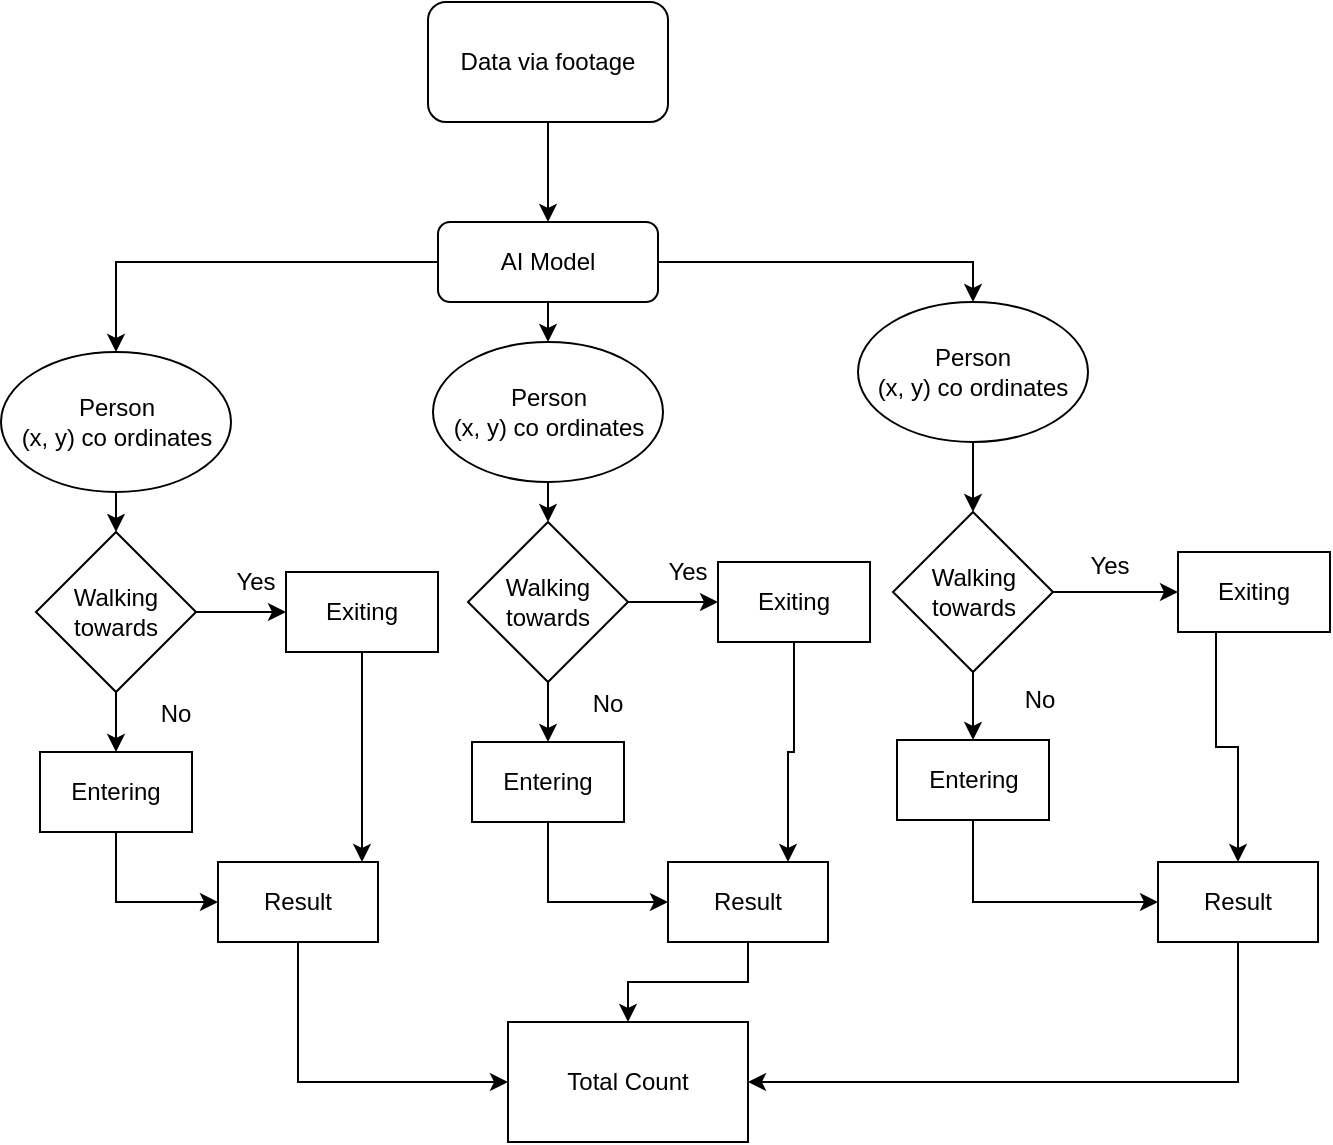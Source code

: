 <mxfile version="20.2.2" type="device"><diagram id="C5RBs43oDa-KdzZeNtuy" name="Page-1"><mxGraphModel dx="1033" dy="621" grid="1" gridSize="10" guides="1" tooltips="1" connect="1" arrows="1" fold="1" page="1" pageScale="1" pageWidth="827" pageHeight="1169" math="0" shadow="0"><root><mxCell id="WIyWlLk6GJQsqaUBKTNV-0"/><mxCell id="WIyWlLk6GJQsqaUBKTNV-1" parent="WIyWlLk6GJQsqaUBKTNV-0"/><mxCell id="ksBCdfJvMBdYqsxYiP4J-6" style="edgeStyle=orthogonalEdgeStyle;rounded=0;orthogonalLoop=1;jettySize=auto;html=1;exitX=0.5;exitY=1;exitDx=0;exitDy=0;entryX=0.5;entryY=0;entryDx=0;entryDy=0;" edge="1" parent="WIyWlLk6GJQsqaUBKTNV-1" source="WIyWlLk6GJQsqaUBKTNV-3" target="ksBCdfJvMBdYqsxYiP4J-3"><mxGeometry relative="1" as="geometry"/></mxCell><mxCell id="ksBCdfJvMBdYqsxYiP4J-53" style="edgeStyle=orthogonalEdgeStyle;rounded=0;orthogonalLoop=1;jettySize=auto;html=1;exitX=0;exitY=0.5;exitDx=0;exitDy=0;entryX=0.5;entryY=0;entryDx=0;entryDy=0;" edge="1" parent="WIyWlLk6GJQsqaUBKTNV-1" source="WIyWlLk6GJQsqaUBKTNV-3" target="ksBCdfJvMBdYqsxYiP4J-27"><mxGeometry relative="1" as="geometry"/></mxCell><mxCell id="ksBCdfJvMBdYqsxYiP4J-55" style="edgeStyle=orthogonalEdgeStyle;rounded=0;orthogonalLoop=1;jettySize=auto;html=1;exitX=1;exitY=0.5;exitDx=0;exitDy=0;entryX=0.5;entryY=0;entryDx=0;entryDy=0;" edge="1" parent="WIyWlLk6GJQsqaUBKTNV-1" source="WIyWlLk6GJQsqaUBKTNV-3" target="ksBCdfJvMBdYqsxYiP4J-18"><mxGeometry relative="1" as="geometry"/></mxCell><mxCell id="WIyWlLk6GJQsqaUBKTNV-3" value="AI Model" style="rounded=1;whiteSpace=wrap;html=1;fontSize=12;glass=0;strokeWidth=1;shadow=0;" parent="WIyWlLk6GJQsqaUBKTNV-1" vertex="1"><mxGeometry x="330" y="190" width="110" height="40" as="geometry"/></mxCell><mxCell id="ksBCdfJvMBdYqsxYiP4J-1" style="edgeStyle=orthogonalEdgeStyle;rounded=0;orthogonalLoop=1;jettySize=auto;html=1;entryX=0.5;entryY=0;entryDx=0;entryDy=0;" edge="1" parent="WIyWlLk6GJQsqaUBKTNV-1" source="ksBCdfJvMBdYqsxYiP4J-0" target="WIyWlLk6GJQsqaUBKTNV-3"><mxGeometry relative="1" as="geometry"/></mxCell><mxCell id="ksBCdfJvMBdYqsxYiP4J-0" value="Data via footage" style="rounded=1;whiteSpace=wrap;html=1;" vertex="1" parent="WIyWlLk6GJQsqaUBKTNV-1"><mxGeometry x="325" y="80" width="120" height="60" as="geometry"/></mxCell><mxCell id="ksBCdfJvMBdYqsxYiP4J-11" style="edgeStyle=orthogonalEdgeStyle;rounded=0;orthogonalLoop=1;jettySize=auto;html=1;exitX=0.5;exitY=1;exitDx=0;exitDy=0;entryX=0.5;entryY=0;entryDx=0;entryDy=0;" edge="1" parent="WIyWlLk6GJQsqaUBKTNV-1" source="ksBCdfJvMBdYqsxYiP4J-3" target="ksBCdfJvMBdYqsxYiP4J-9"><mxGeometry relative="1" as="geometry"/></mxCell><mxCell id="ksBCdfJvMBdYqsxYiP4J-3" value="Person&lt;br&gt;(x, y) co ordinates" style="ellipse;whiteSpace=wrap;html=1;" vertex="1" parent="WIyWlLk6GJQsqaUBKTNV-1"><mxGeometry x="327.5" y="250" width="115" height="70" as="geometry"/></mxCell><mxCell id="ksBCdfJvMBdYqsxYiP4J-12" style="edgeStyle=orthogonalEdgeStyle;rounded=0;orthogonalLoop=1;jettySize=auto;html=1;exitX=1;exitY=0.5;exitDx=0;exitDy=0;entryX=0;entryY=0.5;entryDx=0;entryDy=0;" edge="1" parent="WIyWlLk6GJQsqaUBKTNV-1" source="ksBCdfJvMBdYqsxYiP4J-9" target="ksBCdfJvMBdYqsxYiP4J-10"><mxGeometry relative="1" as="geometry"/></mxCell><mxCell id="ksBCdfJvMBdYqsxYiP4J-14" style="edgeStyle=orthogonalEdgeStyle;rounded=0;orthogonalLoop=1;jettySize=auto;html=1;exitX=0.5;exitY=1;exitDx=0;exitDy=0;entryX=0.5;entryY=0;entryDx=0;entryDy=0;" edge="1" parent="WIyWlLk6GJQsqaUBKTNV-1" source="ksBCdfJvMBdYqsxYiP4J-9" target="ksBCdfJvMBdYqsxYiP4J-13"><mxGeometry relative="1" as="geometry"/></mxCell><mxCell id="ksBCdfJvMBdYqsxYiP4J-9" value="Walking towards" style="rhombus;whiteSpace=wrap;html=1;" vertex="1" parent="WIyWlLk6GJQsqaUBKTNV-1"><mxGeometry x="345" y="340" width="80" height="80" as="geometry"/></mxCell><mxCell id="ksBCdfJvMBdYqsxYiP4J-47" style="edgeStyle=orthogonalEdgeStyle;rounded=0;orthogonalLoop=1;jettySize=auto;html=1;exitX=0.5;exitY=1;exitDx=0;exitDy=0;entryX=0.75;entryY=0;entryDx=0;entryDy=0;" edge="1" parent="WIyWlLk6GJQsqaUBKTNV-1" source="ksBCdfJvMBdYqsxYiP4J-10" target="ksBCdfJvMBdYqsxYiP4J-42"><mxGeometry relative="1" as="geometry"/></mxCell><mxCell id="ksBCdfJvMBdYqsxYiP4J-10" value="Exiting" style="rounded=0;whiteSpace=wrap;html=1;" vertex="1" parent="WIyWlLk6GJQsqaUBKTNV-1"><mxGeometry x="470" y="360" width="76" height="40" as="geometry"/></mxCell><mxCell id="ksBCdfJvMBdYqsxYiP4J-46" style="edgeStyle=orthogonalEdgeStyle;rounded=0;orthogonalLoop=1;jettySize=auto;html=1;exitX=0.5;exitY=1;exitDx=0;exitDy=0;entryX=0;entryY=0.5;entryDx=0;entryDy=0;" edge="1" parent="WIyWlLk6GJQsqaUBKTNV-1" source="ksBCdfJvMBdYqsxYiP4J-13" target="ksBCdfJvMBdYqsxYiP4J-42"><mxGeometry relative="1" as="geometry"/></mxCell><mxCell id="ksBCdfJvMBdYqsxYiP4J-13" value="Entering" style="rounded=0;whiteSpace=wrap;html=1;" vertex="1" parent="WIyWlLk6GJQsqaUBKTNV-1"><mxGeometry x="347" y="450" width="76" height="40" as="geometry"/></mxCell><mxCell id="ksBCdfJvMBdYqsxYiP4J-15" value="Yes" style="text;html=1;strokeColor=none;fillColor=none;align=center;verticalAlign=middle;whiteSpace=wrap;rounded=0;" vertex="1" parent="WIyWlLk6GJQsqaUBKTNV-1"><mxGeometry x="425" y="350" width="60" height="30" as="geometry"/></mxCell><mxCell id="ksBCdfJvMBdYqsxYiP4J-16" value="No" style="text;html=1;strokeColor=none;fillColor=none;align=center;verticalAlign=middle;whiteSpace=wrap;rounded=0;" vertex="1" parent="WIyWlLk6GJQsqaUBKTNV-1"><mxGeometry x="385" y="416" width="60" height="30" as="geometry"/></mxCell><mxCell id="ksBCdfJvMBdYqsxYiP4J-17" style="edgeStyle=orthogonalEdgeStyle;rounded=0;orthogonalLoop=1;jettySize=auto;html=1;exitX=0.5;exitY=1;exitDx=0;exitDy=0;entryX=0.5;entryY=0;entryDx=0;entryDy=0;" edge="1" source="ksBCdfJvMBdYqsxYiP4J-18" target="ksBCdfJvMBdYqsxYiP4J-21" parent="WIyWlLk6GJQsqaUBKTNV-1"><mxGeometry relative="1" as="geometry"/></mxCell><mxCell id="ksBCdfJvMBdYqsxYiP4J-18" value="Person&lt;br&gt;(x, y) co ordinates" style="ellipse;whiteSpace=wrap;html=1;" vertex="1" parent="WIyWlLk6GJQsqaUBKTNV-1"><mxGeometry x="540" y="230" width="115" height="70" as="geometry"/></mxCell><mxCell id="ksBCdfJvMBdYqsxYiP4J-19" style="edgeStyle=orthogonalEdgeStyle;rounded=0;orthogonalLoop=1;jettySize=auto;html=1;exitX=1;exitY=0.5;exitDx=0;exitDy=0;entryX=0;entryY=0.5;entryDx=0;entryDy=0;" edge="1" source="ksBCdfJvMBdYqsxYiP4J-21" target="ksBCdfJvMBdYqsxYiP4J-22" parent="WIyWlLk6GJQsqaUBKTNV-1"><mxGeometry relative="1" as="geometry"/></mxCell><mxCell id="ksBCdfJvMBdYqsxYiP4J-20" style="edgeStyle=orthogonalEdgeStyle;rounded=0;orthogonalLoop=1;jettySize=auto;html=1;exitX=0.5;exitY=1;exitDx=0;exitDy=0;entryX=0.5;entryY=0;entryDx=0;entryDy=0;" edge="1" source="ksBCdfJvMBdYqsxYiP4J-21" target="ksBCdfJvMBdYqsxYiP4J-23" parent="WIyWlLk6GJQsqaUBKTNV-1"><mxGeometry relative="1" as="geometry"/></mxCell><mxCell id="ksBCdfJvMBdYqsxYiP4J-21" value="Walking towards" style="rhombus;whiteSpace=wrap;html=1;" vertex="1" parent="WIyWlLk6GJQsqaUBKTNV-1"><mxGeometry x="557.5" y="335" width="80" height="80" as="geometry"/></mxCell><mxCell id="ksBCdfJvMBdYqsxYiP4J-49" style="edgeStyle=orthogonalEdgeStyle;rounded=0;orthogonalLoop=1;jettySize=auto;html=1;exitX=0.25;exitY=1;exitDx=0;exitDy=0;" edge="1" parent="WIyWlLk6GJQsqaUBKTNV-1" source="ksBCdfJvMBdYqsxYiP4J-22" target="ksBCdfJvMBdYqsxYiP4J-43"><mxGeometry relative="1" as="geometry"/></mxCell><mxCell id="ksBCdfJvMBdYqsxYiP4J-22" value="Exiting" style="rounded=0;whiteSpace=wrap;html=1;" vertex="1" parent="WIyWlLk6GJQsqaUBKTNV-1"><mxGeometry x="700" y="355" width="76" height="40" as="geometry"/></mxCell><mxCell id="ksBCdfJvMBdYqsxYiP4J-48" style="edgeStyle=orthogonalEdgeStyle;rounded=0;orthogonalLoop=1;jettySize=auto;html=1;exitX=0.5;exitY=1;exitDx=0;exitDy=0;entryX=0;entryY=0.5;entryDx=0;entryDy=0;" edge="1" parent="WIyWlLk6GJQsqaUBKTNV-1" source="ksBCdfJvMBdYqsxYiP4J-23" target="ksBCdfJvMBdYqsxYiP4J-43"><mxGeometry relative="1" as="geometry"/></mxCell><mxCell id="ksBCdfJvMBdYqsxYiP4J-23" value="Entering" style="rounded=0;whiteSpace=wrap;html=1;" vertex="1" parent="WIyWlLk6GJQsqaUBKTNV-1"><mxGeometry x="559.5" y="449" width="76" height="40" as="geometry"/></mxCell><mxCell id="ksBCdfJvMBdYqsxYiP4J-24" value="Yes" style="text;html=1;strokeColor=none;fillColor=none;align=center;verticalAlign=middle;whiteSpace=wrap;rounded=0;" vertex="1" parent="WIyWlLk6GJQsqaUBKTNV-1"><mxGeometry x="635.5" y="347" width="60" height="30" as="geometry"/></mxCell><mxCell id="ksBCdfJvMBdYqsxYiP4J-25" value="No" style="text;html=1;strokeColor=none;fillColor=none;align=center;verticalAlign=middle;whiteSpace=wrap;rounded=0;" vertex="1" parent="WIyWlLk6GJQsqaUBKTNV-1"><mxGeometry x="601" y="414" width="60" height="30" as="geometry"/></mxCell><mxCell id="ksBCdfJvMBdYqsxYiP4J-26" style="edgeStyle=orthogonalEdgeStyle;rounded=0;orthogonalLoop=1;jettySize=auto;html=1;exitX=0.5;exitY=1;exitDx=0;exitDy=0;entryX=0.5;entryY=0;entryDx=0;entryDy=0;" edge="1" source="ksBCdfJvMBdYqsxYiP4J-27" target="ksBCdfJvMBdYqsxYiP4J-30" parent="WIyWlLk6GJQsqaUBKTNV-1"><mxGeometry relative="1" as="geometry"/></mxCell><mxCell id="ksBCdfJvMBdYqsxYiP4J-27" value="Person&lt;br&gt;(x, y) co ordinates" style="ellipse;whiteSpace=wrap;html=1;" vertex="1" parent="WIyWlLk6GJQsqaUBKTNV-1"><mxGeometry x="111.5" y="255" width="115" height="70" as="geometry"/></mxCell><mxCell id="ksBCdfJvMBdYqsxYiP4J-28" style="edgeStyle=orthogonalEdgeStyle;rounded=0;orthogonalLoop=1;jettySize=auto;html=1;exitX=1;exitY=0.5;exitDx=0;exitDy=0;entryX=0;entryY=0.5;entryDx=0;entryDy=0;" edge="1" source="ksBCdfJvMBdYqsxYiP4J-30" target="ksBCdfJvMBdYqsxYiP4J-31" parent="WIyWlLk6GJQsqaUBKTNV-1"><mxGeometry relative="1" as="geometry"/></mxCell><mxCell id="ksBCdfJvMBdYqsxYiP4J-29" style="edgeStyle=orthogonalEdgeStyle;rounded=0;orthogonalLoop=1;jettySize=auto;html=1;exitX=0.5;exitY=1;exitDx=0;exitDy=0;entryX=0.5;entryY=0;entryDx=0;entryDy=0;" edge="1" source="ksBCdfJvMBdYqsxYiP4J-30" target="ksBCdfJvMBdYqsxYiP4J-32" parent="WIyWlLk6GJQsqaUBKTNV-1"><mxGeometry relative="1" as="geometry"/></mxCell><mxCell id="ksBCdfJvMBdYqsxYiP4J-30" value="Walking towards" style="rhombus;whiteSpace=wrap;html=1;" vertex="1" parent="WIyWlLk6GJQsqaUBKTNV-1"><mxGeometry x="129" y="345" width="80" height="80" as="geometry"/></mxCell><mxCell id="ksBCdfJvMBdYqsxYiP4J-45" style="edgeStyle=orthogonalEdgeStyle;rounded=0;orthogonalLoop=1;jettySize=auto;html=1;exitX=0.5;exitY=1;exitDx=0;exitDy=0;entryX=0.9;entryY=0;entryDx=0;entryDy=0;entryPerimeter=0;" edge="1" parent="WIyWlLk6GJQsqaUBKTNV-1" source="ksBCdfJvMBdYqsxYiP4J-31" target="ksBCdfJvMBdYqsxYiP4J-41"><mxGeometry relative="1" as="geometry"/></mxCell><mxCell id="ksBCdfJvMBdYqsxYiP4J-31" value="Exiting" style="rounded=0;whiteSpace=wrap;html=1;" vertex="1" parent="WIyWlLk6GJQsqaUBKTNV-1"><mxGeometry x="254" y="365" width="76" height="40" as="geometry"/></mxCell><mxCell id="ksBCdfJvMBdYqsxYiP4J-44" style="edgeStyle=orthogonalEdgeStyle;rounded=0;orthogonalLoop=1;jettySize=auto;html=1;exitX=0.5;exitY=1;exitDx=0;exitDy=0;entryX=0;entryY=0.5;entryDx=0;entryDy=0;" edge="1" parent="WIyWlLk6GJQsqaUBKTNV-1" source="ksBCdfJvMBdYqsxYiP4J-32" target="ksBCdfJvMBdYqsxYiP4J-41"><mxGeometry relative="1" as="geometry"/></mxCell><mxCell id="ksBCdfJvMBdYqsxYiP4J-32" value="Entering" style="rounded=0;whiteSpace=wrap;html=1;" vertex="1" parent="WIyWlLk6GJQsqaUBKTNV-1"><mxGeometry x="131" y="455" width="76" height="40" as="geometry"/></mxCell><mxCell id="ksBCdfJvMBdYqsxYiP4J-33" value="Yes" style="text;html=1;strokeColor=none;fillColor=none;align=center;verticalAlign=middle;whiteSpace=wrap;rounded=0;" vertex="1" parent="WIyWlLk6GJQsqaUBKTNV-1"><mxGeometry x="209" y="355" width="60" height="30" as="geometry"/></mxCell><mxCell id="ksBCdfJvMBdYqsxYiP4J-34" value="No" style="text;html=1;strokeColor=none;fillColor=none;align=center;verticalAlign=middle;whiteSpace=wrap;rounded=0;" vertex="1" parent="WIyWlLk6GJQsqaUBKTNV-1"><mxGeometry x="169" y="421" width="60" height="30" as="geometry"/></mxCell><mxCell id="ksBCdfJvMBdYqsxYiP4J-40" value="Total Count" style="rounded=0;whiteSpace=wrap;html=1;" vertex="1" parent="WIyWlLk6GJQsqaUBKTNV-1"><mxGeometry x="365" y="590" width="120" height="60" as="geometry"/></mxCell><mxCell id="ksBCdfJvMBdYqsxYiP4J-50" style="edgeStyle=orthogonalEdgeStyle;rounded=0;orthogonalLoop=1;jettySize=auto;html=1;exitX=0.5;exitY=1;exitDx=0;exitDy=0;entryX=0;entryY=0.5;entryDx=0;entryDy=0;" edge="1" parent="WIyWlLk6GJQsqaUBKTNV-1" source="ksBCdfJvMBdYqsxYiP4J-41" target="ksBCdfJvMBdYqsxYiP4J-40"><mxGeometry relative="1" as="geometry"/></mxCell><mxCell id="ksBCdfJvMBdYqsxYiP4J-41" value="Result" style="rounded=0;whiteSpace=wrap;html=1;" vertex="1" parent="WIyWlLk6GJQsqaUBKTNV-1"><mxGeometry x="220" y="510" width="80" height="40" as="geometry"/></mxCell><mxCell id="ksBCdfJvMBdYqsxYiP4J-51" style="edgeStyle=orthogonalEdgeStyle;rounded=0;orthogonalLoop=1;jettySize=auto;html=1;exitX=0.5;exitY=1;exitDx=0;exitDy=0;entryX=0.5;entryY=0;entryDx=0;entryDy=0;" edge="1" parent="WIyWlLk6GJQsqaUBKTNV-1" source="ksBCdfJvMBdYqsxYiP4J-42" target="ksBCdfJvMBdYqsxYiP4J-40"><mxGeometry relative="1" as="geometry"/></mxCell><mxCell id="ksBCdfJvMBdYqsxYiP4J-42" value="Result" style="rounded=0;whiteSpace=wrap;html=1;" vertex="1" parent="WIyWlLk6GJQsqaUBKTNV-1"><mxGeometry x="445" y="510" width="80" height="40" as="geometry"/></mxCell><mxCell id="ksBCdfJvMBdYqsxYiP4J-52" style="edgeStyle=orthogonalEdgeStyle;rounded=0;orthogonalLoop=1;jettySize=auto;html=1;exitX=0.5;exitY=1;exitDx=0;exitDy=0;entryX=1;entryY=0.5;entryDx=0;entryDy=0;" edge="1" parent="WIyWlLk6GJQsqaUBKTNV-1" source="ksBCdfJvMBdYqsxYiP4J-43" target="ksBCdfJvMBdYqsxYiP4J-40"><mxGeometry relative="1" as="geometry"/></mxCell><mxCell id="ksBCdfJvMBdYqsxYiP4J-43" value="Result" style="rounded=0;whiteSpace=wrap;html=1;" vertex="1" parent="WIyWlLk6GJQsqaUBKTNV-1"><mxGeometry x="690" y="510" width="80" height="40" as="geometry"/></mxCell></root></mxGraphModel></diagram></mxfile>